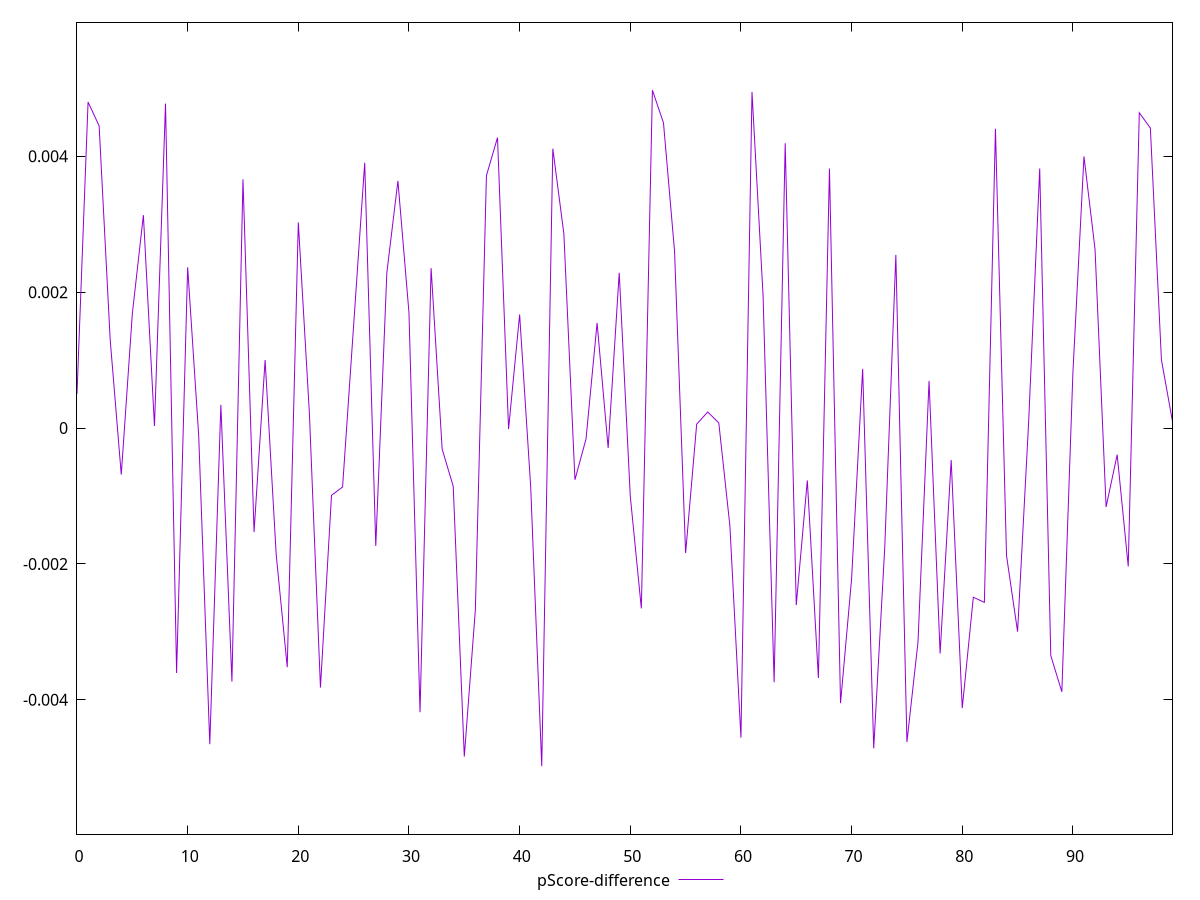 reset

$pScoreDifference <<EOF
0 0.0005029197426847931
1 0.004798660319657588
2 0.004448238596020948
3 0.0012985781048798772
4 -0.0006857273254524676
5 0.0016817220679118394
6 0.0031335159367323895
7 0.000029895676968538787
8 0.004775699031121072
9 -0.0036063981199276895
10 0.0023659716984146817
11 -0.00011735684714575534
12 -0.004654103965617162
13 0.00034168756767061215
14 -0.0037324186765166356
15 0.003661109263804918
16 -0.001530677753642129
17 0.001000999836339611
18 -0.0018600026750973386
19 -0.0035201873783378135
20 0.003026819037007966
21 0.00022013368073003914
22 -0.0038198535226244834
23 -0.0009897219104423316
24 -0.0008674236105881139
25 0.001514804546127957
26 0.003903946366619615
27 -0.001736640037335424
28 0.0022843266813904473
29 0.003638670269002442
30 0.0016967028343886081
31 -0.004182754384504661
32 0.0023538794097753835
33 -0.0003110103420290722
34 -0.0008576163082550936
35 -0.004835560991390264
36 -0.0026748694982937637
37 0.003716105687234128
38 0.00427569448666143
39 -0.000015052166605467043
40 0.0016713741284231087
41 -0.0008661159469164348
42 -0.004978032348123218
43 0.0041126118912300225
44 0.0028576712515560043
45 -0.0007615261469816614
46 -0.00016037719969230757
47 0.0015471471516677049
48 -0.0002940511545953539
49 0.0022849717047247475
50 -0.0010034598664727667
51 -0.002655107688956715
52 0.004972761172709617
53 0.004492829773115603
54 0.002602744797884804
55 -0.00184034375374309
56 0.00005725102116171943
57 0.00023628457681346138
58 0.00007483491576854018
59 -0.0014375934894234055
60 -0.004557751674778454
61 0.004947849843140006
62 0.0019464477505850564
63 -0.0037419207306855773
64 0.004192569416088365
65 -0.0026053305695163953
66 -0.0007713294856895869
67 -0.003679545050027433
68 0.0038194000294854424
69 -0.004049569827089594
70 -0.0022227252826008126
71 0.0008705850445004382
72 -0.00471589255452598
73 -0.0017458271735022457
74 0.0025486324373377167
75 -0.004622368016554801
76 -0.0031516120664860647
77 0.000693336950898682
78 -0.0033186577329994416
79 -0.00047218340627908084
80 -0.004123773349640203
81 -0.0024911463889631946
82 -0.0025661993326475674
83 0.0044054347276490935
84 -0.00187711020263015
85 -0.0029972122083672392
86 0.00008590558068455323
87 0.0038203393440531253
88 -0.0033497024037923984
89 -0.003882692641211327
90 0.0008160615864526433
91 0.003998465262819884
92 0.002631861097892485
93 -0.0011618305713693156
94 -0.0003925619141955661
95 -0.0020367151671328854
96 0.004641071851663292
97 0.004416196513247761
98 0.001002945769432384
99 0.00009632455270769391
EOF

set key outside below
set xrange [0:99]
set yrange [-0.005978032348123218:0.005972761172709617]
set trange [-0.005978032348123218:0.005972761172709617]
set terminal svg size 640, 500 enhanced background rgb 'white'
set output "reports/report_00030_2021-02-24T20-42-31.540Z/mainthread-work-breakdown/samples/music/pScore-difference/values.svg"

plot $pScoreDifference title "pScore-difference" with line

reset
